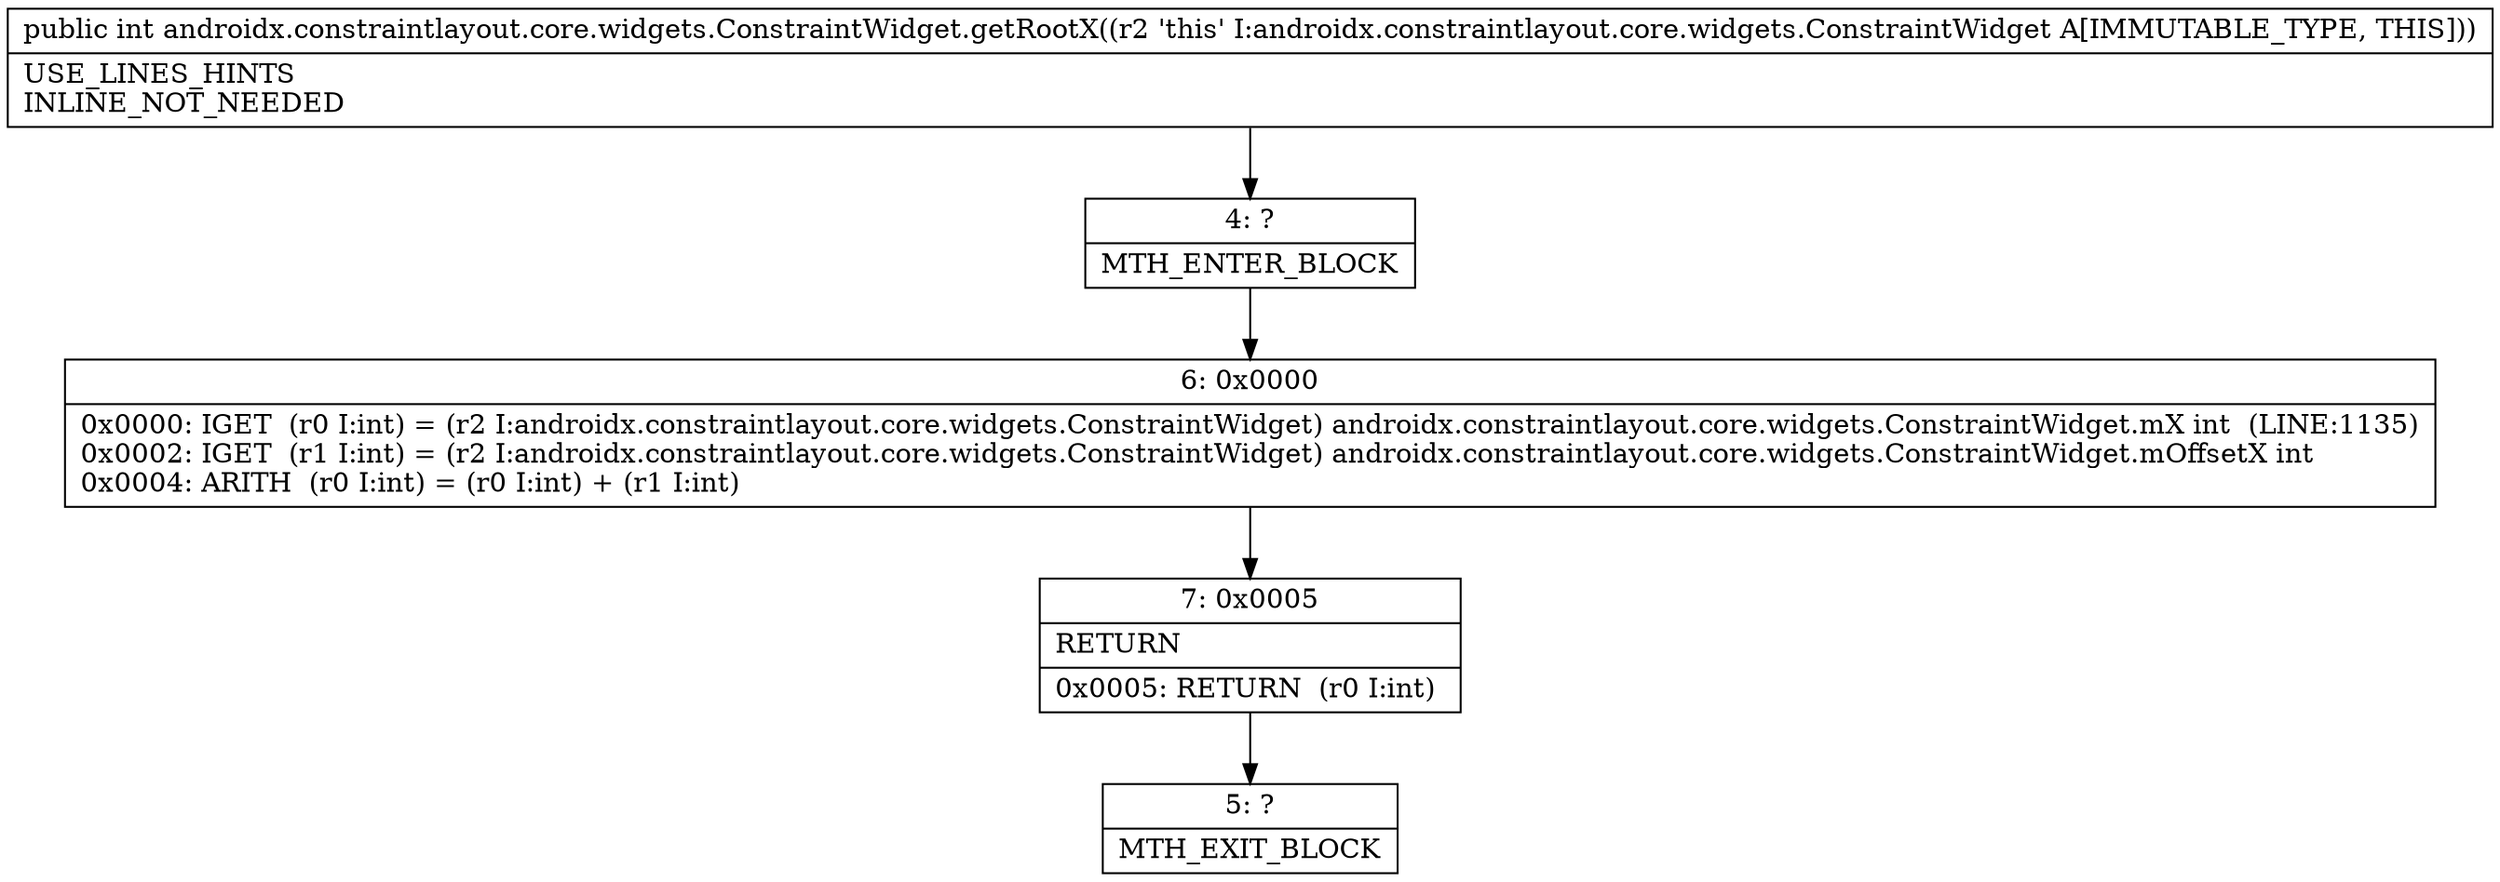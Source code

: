 digraph "CFG forandroidx.constraintlayout.core.widgets.ConstraintWidget.getRootX()I" {
Node_4 [shape=record,label="{4\:\ ?|MTH_ENTER_BLOCK\l}"];
Node_6 [shape=record,label="{6\:\ 0x0000|0x0000: IGET  (r0 I:int) = (r2 I:androidx.constraintlayout.core.widgets.ConstraintWidget) androidx.constraintlayout.core.widgets.ConstraintWidget.mX int  (LINE:1135)\l0x0002: IGET  (r1 I:int) = (r2 I:androidx.constraintlayout.core.widgets.ConstraintWidget) androidx.constraintlayout.core.widgets.ConstraintWidget.mOffsetX int \l0x0004: ARITH  (r0 I:int) = (r0 I:int) + (r1 I:int) \l}"];
Node_7 [shape=record,label="{7\:\ 0x0005|RETURN\l|0x0005: RETURN  (r0 I:int) \l}"];
Node_5 [shape=record,label="{5\:\ ?|MTH_EXIT_BLOCK\l}"];
MethodNode[shape=record,label="{public int androidx.constraintlayout.core.widgets.ConstraintWidget.getRootX((r2 'this' I:androidx.constraintlayout.core.widgets.ConstraintWidget A[IMMUTABLE_TYPE, THIS]))  | USE_LINES_HINTS\lINLINE_NOT_NEEDED\l}"];
MethodNode -> Node_4;Node_4 -> Node_6;
Node_6 -> Node_7;
Node_7 -> Node_5;
}

